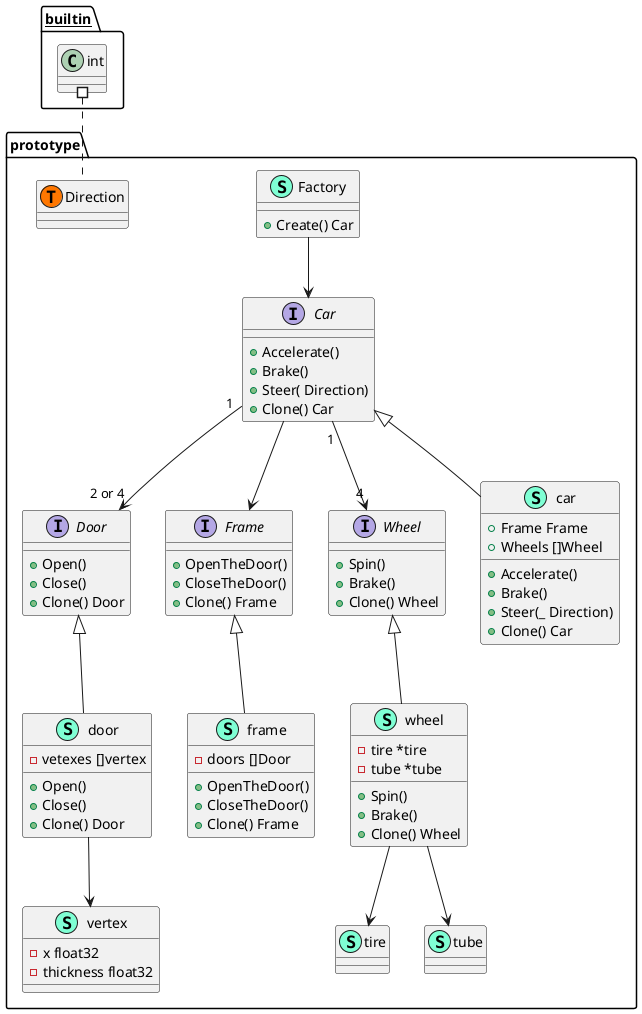 @startuml
namespace prototype {
    interface Car  {
        + Accelerate() 
        + Brake() 
        + Steer( Direction) 
        + Clone() Car

    }
    interface Door  {
        + Open() 
        + Close() 
        + Clone() Door

    }
    class Factory << (S,Aquamarine) >> {
        + Create() Car

    }
    interface Frame  {
        + OpenTheDoor() 
        + CloseTheDoor() 
        + Clone() Frame

    }
    interface Wheel  {
        + Spin() 
        + Brake() 
        + Clone() Wheel

    }
    class car << (S,Aquamarine) >> {
        + Frame Frame
        + Wheels []Wheel

        + Accelerate() 
        + Brake() 
        + Steer(_ Direction) 
        + Clone() Car

    }
    class door << (S,Aquamarine) >> {
        - vetexes []vertex

        + Open() 
        + Close() 
        + Clone() Door

    }
    class frame << (S,Aquamarine) >> {
        - doors []Door

        + OpenTheDoor() 
        + CloseTheDoor() 
        + Clone() Frame

    }
    class prototype.Direction << (T, #FF7700) >>  {
    }
    class tire << (S,Aquamarine) >> {
    }
    class tube << (S,Aquamarine) >> {
    }
    class vertex << (S,Aquamarine) >> {
        - x float32
        - thickness float32

    }
    class wheel << (S,Aquamarine) >> {
        - tire *tire
        - tube *tube

        + Spin() 
        + Brake() 
        + Clone() Wheel

    }
}

"prototype.Car" <|-- "prototype.car"
"prototype.Door" <|-- "prototype.door"
"prototype.door" --> "prototype.vertex"
"prototype.Frame" <|-- "prototype.frame"
"prototype.Wheel" <|-- "prototype.wheel"
"prototype.wheel" --> "prototype.tire"
"prototype.wheel" --> "prototype.tube"

"prototype.Car" --> "prototype.Frame"
"prototype.Car" "1" --> "4" "prototype.Wheel"
"prototype.Car" "1" --> "2 or 4" "prototype.Door"

"prototype.Factory" --> "prototype.Car"

"__builtin__.int" #.. "prototype.Direction"
@enduml
